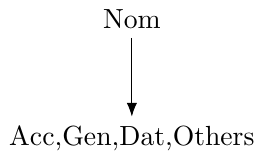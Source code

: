 \documentclass[tikz]{standalone}
\usetikzlibrary{arrows,arrows.meta,positioning}
\tikzset{arrow/.style = {-{Latex[length=.5em]}}}
\begin{document}
\begin{tikzpicture}
\node (nom) at (0,0) {Nom};
\node (acc) [below=of nom] {Acc,Gen,Dat,Others};

\foreach \Source/\Target in {%
    nom/acc}
    \draw[arrow] (\Source) to (\Target);
\end{tikzpicture}
\end{document}
